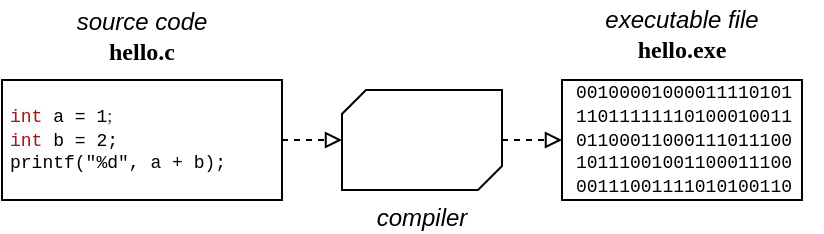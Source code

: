 <mxfile version="24.7.5">
  <diagram name="Page-1" id="OG9BTvCCsHkbAwrGS6bM">
    <mxGraphModel dx="1434" dy="836" grid="1" gridSize="10" guides="1" tooltips="1" connect="1" arrows="1" fold="1" page="1" pageScale="1" pageWidth="850" pageHeight="1100" math="0" shadow="0">
      <root>
        <mxCell id="0" />
        <mxCell id="1" parent="0" />
        <mxCell id="NzryKnhzQ9Qeah7yjg4x-3" value="" style="group" parent="1" vertex="1" connectable="0">
          <mxGeometry x="230" y="650" width="140" height="90" as="geometry" />
        </mxCell>
        <mxCell id="NzryKnhzQ9Qeah7yjg4x-4" value="&lt;span style=&quot;font-family: &amp;quot;Lucida Console&amp;quot;, Courier, monospace; font-size: 9px; background-color: rgb(251, 251, 251);&quot;&gt;&lt;font color=&quot;#a31515&quot;&gt;int&lt;/font&gt;&lt;/span&gt;&lt;span style=&quot;color: rgb(0, 0, 0); font-family: &amp;quot;Lucida Console&amp;quot;, Courier, monospace; font-size: 9px; background-color: rgb(255, 255, 255);&quot;&gt; a = 1&lt;/span&gt;;&lt;br&gt;&lt;span style=&quot;border-color: var(--border-color); font-family: &amp;quot;Lucida Console&amp;quot;, Courier, monospace; background-color: rgb(251, 251, 251);&quot;&gt;&lt;font color=&quot;#a31515&quot;&gt;int&lt;/font&gt;&lt;/span&gt;&lt;span style=&quot;border-color: var(--border-color); color: rgb(0, 0, 0); font-family: &amp;quot;Lucida Console&amp;quot;, Courier, monospace; background-color: rgb(255, 255, 255);&quot;&gt; b = &lt;/span&gt;&lt;span style=&quot;border-color: var(--border-color); color: rgb(0, 0, 0); font-family: &amp;quot;Lucida Console&amp;quot;, Courier, monospace; background-color: rgb(251, 251, 251);&quot;&gt;2&lt;/span&gt;&lt;span style=&quot;border-color: var(--border-color); color: rgb(0, 0, 0); font-family: &amp;quot;Lucida Console&amp;quot;, Courier, monospace; background-color: rgb(255, 255, 255);&quot;&gt;;&lt;/span&gt;&lt;span style=&quot;color: rgb(0, 0, 0); font-family: &amp;quot;Lucida Console&amp;quot;, Courier, monospace; font-size: 9px; background-color: rgb(255, 255, 255);&quot;&gt;&lt;br style=&quot;font-size: 9px;&quot;&gt;&lt;/span&gt;&lt;span style=&quot;color: rgb(0, 0, 0); font-family: &amp;quot;Lucida Console&amp;quot;, Courier, monospace; font-size: 9px; background-color: rgb(255, 255, 255);&quot;&gt;printf(&quot;%d&quot;, a + b);&lt;/span&gt;" style="text;html=1;align=left;verticalAlign=middle;whiteSpace=wrap;rounded=0;fillColor=none;fontColor=#333333;strokeColor=#000000;fontFamily=Lucida Console;fontSize=9;perimeterSpacing=0;labelPadding=9;spacingLeft=2;" parent="NzryKnhzQ9Qeah7yjg4x-3" vertex="1">
          <mxGeometry y="30" width="140" height="60" as="geometry" />
        </mxCell>
        <mxCell id="NzryKnhzQ9Qeah7yjg4x-5" value="&lt;i style=&quot;&quot;&gt;&lt;font face=&quot;Helvetica&quot;&gt;source code&lt;/font&gt;&lt;/i&gt;&lt;br&gt;&lt;font face=&quot;Lucida Console&quot;&gt;&lt;b&gt;hello.c&lt;/b&gt;&lt;/font&gt;" style="text;html=1;strokeColor=none;fillColor=none;align=center;verticalAlign=middle;whiteSpace=wrap;rounded=0;" parent="NzryKnhzQ9Qeah7yjg4x-3" vertex="1">
          <mxGeometry x="26.25" y="-10" width="87.5" height="35" as="geometry" />
        </mxCell>
        <mxCell id="NzryKnhzQ9Qeah7yjg4x-6" value="" style="endArrow=block;html=1;rounded=0;exitX=1;exitY=0.5;exitDx=0;exitDy=0;dashed=1;endFill=0;entryX=0;entryY=0.5;entryDx=0;entryDy=0;entryPerimeter=0;" parent="1" source="NzryKnhzQ9Qeah7yjg4x-4" target="NzryKnhzQ9Qeah7yjg4x-8" edge="1">
          <mxGeometry y="10" width="50" height="50" relative="1" as="geometry">
            <mxPoint x="390" y="734" as="sourcePoint" />
            <mxPoint x="440" y="684" as="targetPoint" />
            <mxPoint as="offset" />
          </mxGeometry>
        </mxCell>
        <mxCell id="NzryKnhzQ9Qeah7yjg4x-8" value="&lt;i&gt;compiler&lt;/i&gt;" style="verticalLabelPosition=bottom;verticalAlign=top;html=1;shape=mxgraph.basic.diag_snip_rect;dx=6;whiteSpace=wrap;" parent="1" vertex="1">
          <mxGeometry x="400" y="685" width="80" height="50" as="geometry" />
        </mxCell>
        <mxCell id="NzryKnhzQ9Qeah7yjg4x-10" value="" style="endArrow=block;html=1;rounded=0;exitX=1;exitY=0.5;exitDx=0;exitDy=0;dashed=1;endFill=0;entryX=0;entryY=0.5;entryDx=0;entryDy=0;exitPerimeter=0;" parent="1" source="NzryKnhzQ9Qeah7yjg4x-8" target="NzryKnhzQ9Qeah7yjg4x-14" edge="1">
          <mxGeometry y="10" width="50" height="50" relative="1" as="geometry">
            <mxPoint x="487.01" y="755.52" as="sourcePoint" />
            <mxPoint x="600" y="704" as="targetPoint" />
            <mxPoint as="offset" />
          </mxGeometry>
        </mxCell>
        <mxCell id="NzryKnhzQ9Qeah7yjg4x-13" value="" style="group" parent="1" vertex="1" connectable="0">
          <mxGeometry x="500" y="650" width="140" height="90" as="geometry" />
        </mxCell>
        <mxCell id="NzryKnhzQ9Qeah7yjg4x-14" value="&lt;div&gt;&lt;div&gt;&lt;font color=&quot;#000000&quot; face=&quot;Lucida Console, Courier, monospace&quot;&gt;00100001000011110101&lt;/font&gt;&lt;/div&gt;&lt;div&gt;&lt;font color=&quot;#000000&quot; face=&quot;Lucida Console, Courier, monospace&quot;&gt;11011111110100010011&lt;/font&gt;&lt;/div&gt;&lt;div&gt;&lt;font color=&quot;#000000&quot; face=&quot;Lucida Console, Courier, monospace&quot;&gt;01100011000111011100&lt;/font&gt;&lt;/div&gt;&lt;div&gt;&lt;font color=&quot;#000000&quot; face=&quot;Lucida Console, Courier, monospace&quot;&gt;10111001001100011100&lt;/font&gt;&lt;/div&gt;&lt;div&gt;&lt;font color=&quot;#000000&quot; face=&quot;Lucida Console, Courier, monospace&quot;&gt;00111001111010100110&lt;/font&gt;&lt;/div&gt;&lt;/div&gt;" style="text;html=1;align=center;verticalAlign=middle;whiteSpace=wrap;rounded=0;fillColor=none;fontColor=#333333;strokeColor=#000000;fontFamily=Lucida Console;fontSize=9;perimeterSpacing=0;labelPadding=9;spacingLeft=2;" parent="NzryKnhzQ9Qeah7yjg4x-13" vertex="1">
          <mxGeometry x="10" y="30" width="120" height="60" as="geometry" />
        </mxCell>
        <mxCell id="NzryKnhzQ9Qeah7yjg4x-15" value="&lt;i style=&quot;&quot;&gt;&lt;font face=&quot;Helvetica&quot;&gt;executable file&lt;/font&gt;&lt;/i&gt;&lt;br&gt;&lt;font face=&quot;Lucida Console&quot;&gt;&lt;b&gt;hello.exe&lt;/b&gt;&lt;/font&gt;" style="text;html=1;strokeColor=none;fillColor=none;align=center;verticalAlign=middle;whiteSpace=wrap;rounded=0;" parent="NzryKnhzQ9Qeah7yjg4x-13" vertex="1">
          <mxGeometry x="10" y="-10" width="120" height="33" as="geometry" />
        </mxCell>
      </root>
    </mxGraphModel>
  </diagram>
</mxfile>
